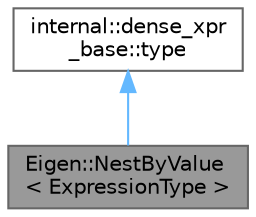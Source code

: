 digraph "Eigen::NestByValue&lt; ExpressionType &gt;"
{
 // LATEX_PDF_SIZE
  bgcolor="transparent";
  edge [fontname=Helvetica,fontsize=10,labelfontname=Helvetica,labelfontsize=10];
  node [fontname=Helvetica,fontsize=10,shape=box,height=0.2,width=0.4];
  Node1 [id="Node000001",label="Eigen::NestByValue\l\< ExpressionType \>",height=0.2,width=0.4,color="gray40", fillcolor="grey60", style="filled", fontcolor="black",tooltip="Expression which must be nested by value"];
  Node2 -> Node1 [id="edge1_Node000001_Node000002",dir="back",color="steelblue1",style="solid",tooltip=" "];
  Node2 [id="Node000002",label="internal::dense_xpr\l_base::type",height=0.2,width=0.4,color="gray40", fillcolor="white", style="filled",tooltip=" "];
}
